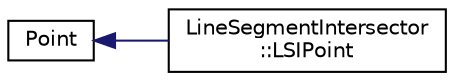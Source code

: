 digraph "Graphical Class Hierarchy"
{
  edge [fontname="Helvetica",fontsize="10",labelfontname="Helvetica",labelfontsize="10"];
  node [fontname="Helvetica",fontsize="10",shape=record];
  rankdir="LR";
  Node0 [label="Point",height=0.2,width=0.4,color="black", fillcolor="white", style="filled",URL="$classPoint.html",tooltip="Stores point with X & Y coordinate. "];
  Node0 -> Node1 [dir="back",color="midnightblue",fontsize="10",style="solid",fontname="Helvetica"];
  Node1 [label="LineSegmentIntersector\l::LSIPoint",height=0.2,width=0.4,color="black", fillcolor="white", style="filled",URL="$classLineSegmentIntersector_1_1LSIPoint.html"];
}
